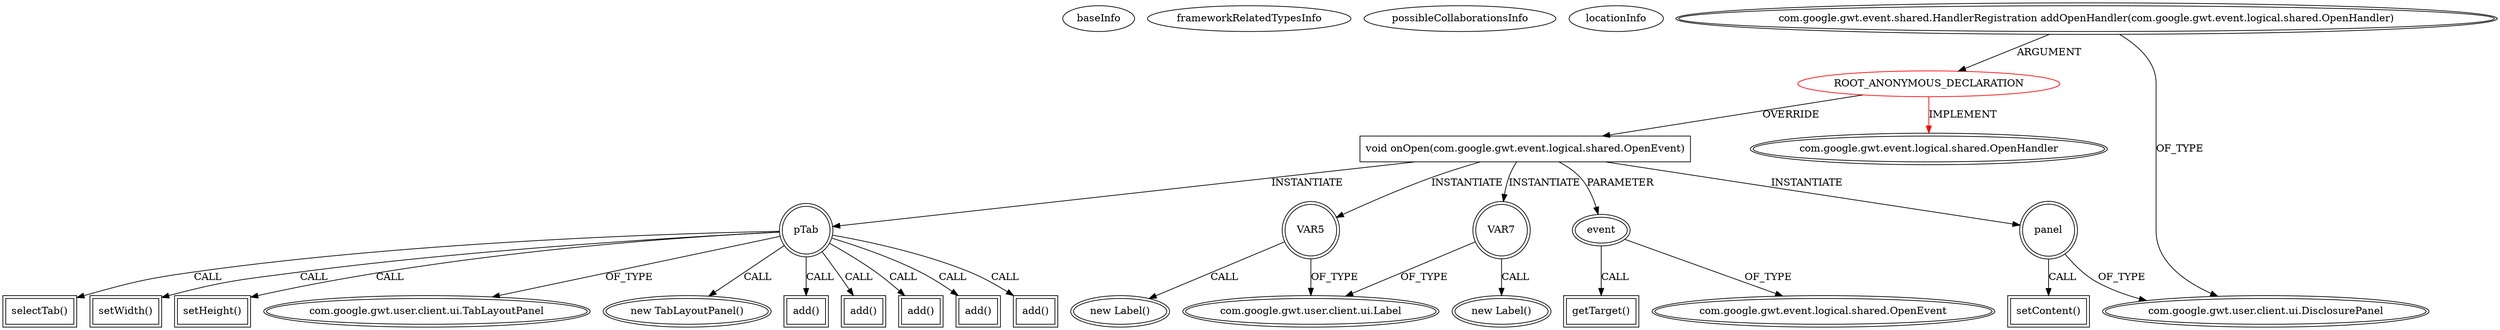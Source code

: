 digraph {
baseInfo[graphId=4663,category="extension_graph",isAnonymous=true,possibleRelation=false]
frameworkRelatedTypesInfo[0="com.google.gwt.event.logical.shared.OpenHandler"]
possibleCollaborationsInfo[]
locationInfo[projectName="woox-serverapp",filePath="/woox-serverapp/serverapp-master/src/wooxes/net/shared/Ordinador.java",contextSignature="com.google.gwt.user.client.ui.Panel getPanel()",graphId="4663"]
0[label="ROOT_ANONYMOUS_DECLARATION",vertexType="ROOT_ANONYMOUS_DECLARATION",isFrameworkType=false,color=red]
1[label="com.google.gwt.event.logical.shared.OpenHandler",vertexType="FRAMEWORK_INTERFACE_TYPE",isFrameworkType=true,peripheries=2]
2[label="com.google.gwt.event.shared.HandlerRegistration addOpenHandler(com.google.gwt.event.logical.shared.OpenHandler)",vertexType="OUTSIDE_CALL",isFrameworkType=true,peripheries=2]
3[label="com.google.gwt.user.client.ui.DisclosurePanel",vertexType="FRAMEWORK_CLASS_TYPE",isFrameworkType=true,peripheries=2]
4[label="void onOpen(com.google.gwt.event.logical.shared.OpenEvent)",vertexType="OVERRIDING_METHOD_DECLARATION",isFrameworkType=false,shape=box]
5[label="event",vertexType="PARAMETER_DECLARATION",isFrameworkType=true,peripheries=2]
6[label="com.google.gwt.event.logical.shared.OpenEvent",vertexType="FRAMEWORK_CLASS_TYPE",isFrameworkType=true,peripheries=2]
8[label="pTab",vertexType="VARIABLE_EXPRESION",isFrameworkType=true,peripheries=2,shape=circle]
9[label="com.google.gwt.user.client.ui.TabLayoutPanel",vertexType="FRAMEWORK_CLASS_TYPE",isFrameworkType=true,peripheries=2]
7[label="new TabLayoutPanel()",vertexType="CONSTRUCTOR_CALL",isFrameworkType=true,peripheries=2]
11[label="add()",vertexType="INSIDE_CALL",isFrameworkType=true,peripheries=2,shape=box]
13[label="add()",vertexType="INSIDE_CALL",isFrameworkType=true,peripheries=2,shape=box]
15[label="add()",vertexType="INSIDE_CALL",isFrameworkType=true,peripheries=2,shape=box]
17[label="add()",vertexType="INSIDE_CALL",isFrameworkType=true,peripheries=2,shape=box]
19[label="VAR5",vertexType="VARIABLE_EXPRESION",isFrameworkType=true,peripheries=2,shape=circle]
20[label="com.google.gwt.user.client.ui.Label",vertexType="FRAMEWORK_CLASS_TYPE",isFrameworkType=true,peripheries=2]
18[label="new Label()",vertexType="CONSTRUCTOR_CALL",isFrameworkType=true,peripheries=2]
22[label="add()",vertexType="INSIDE_CALL",isFrameworkType=true,peripheries=2,shape=box]
24[label="VAR7",vertexType="VARIABLE_EXPRESION",isFrameworkType=true,peripheries=2,shape=circle]
23[label="new Label()",vertexType="CONSTRUCTOR_CALL",isFrameworkType=true,peripheries=2]
27[label="selectTab()",vertexType="INSIDE_CALL",isFrameworkType=true,peripheries=2,shape=box]
29[label="setWidth()",vertexType="INSIDE_CALL",isFrameworkType=true,peripheries=2,shape=box]
31[label="setHeight()",vertexType="INSIDE_CALL",isFrameworkType=true,peripheries=2,shape=box]
33[label="getTarget()",vertexType="INSIDE_CALL",isFrameworkType=true,peripheries=2,shape=box]
34[label="panel",vertexType="VARIABLE_EXPRESION",isFrameworkType=true,peripheries=2,shape=circle]
35[label="setContent()",vertexType="INSIDE_CALL",isFrameworkType=true,peripheries=2,shape=box]
0->1[label="IMPLEMENT",color=red]
2->0[label="ARGUMENT"]
2->3[label="OF_TYPE"]
0->4[label="OVERRIDE"]
5->6[label="OF_TYPE"]
4->5[label="PARAMETER"]
4->8[label="INSTANTIATE"]
8->9[label="OF_TYPE"]
8->7[label="CALL"]
8->11[label="CALL"]
8->13[label="CALL"]
8->15[label="CALL"]
8->17[label="CALL"]
4->19[label="INSTANTIATE"]
19->20[label="OF_TYPE"]
19->18[label="CALL"]
8->22[label="CALL"]
4->24[label="INSTANTIATE"]
24->20[label="OF_TYPE"]
24->23[label="CALL"]
8->27[label="CALL"]
8->29[label="CALL"]
8->31[label="CALL"]
5->33[label="CALL"]
4->34[label="INSTANTIATE"]
34->3[label="OF_TYPE"]
34->35[label="CALL"]
}
